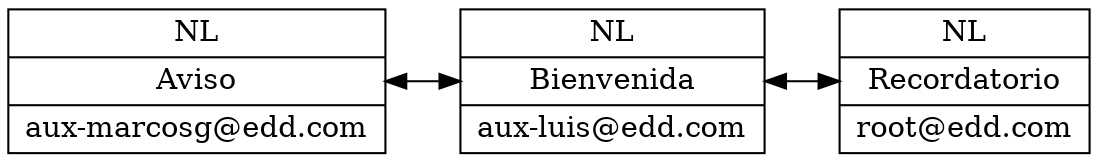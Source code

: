 digraph Bandeja {
  rankdir=LR; node [shape=record];
  c131747447709760 [label="NL | Aviso | aux-marcosg@edd.com"];
  c131747447709760 -> c131747447709856 [dir=both];
  c131747447709856 [label="NL | Bienvenida | aux-luis@edd.com"];
  c131747447709856 -> c131747447709952 [dir=both];
  c131747447709952 [label="NL | Recordatorio | root@edd.com"];
}
